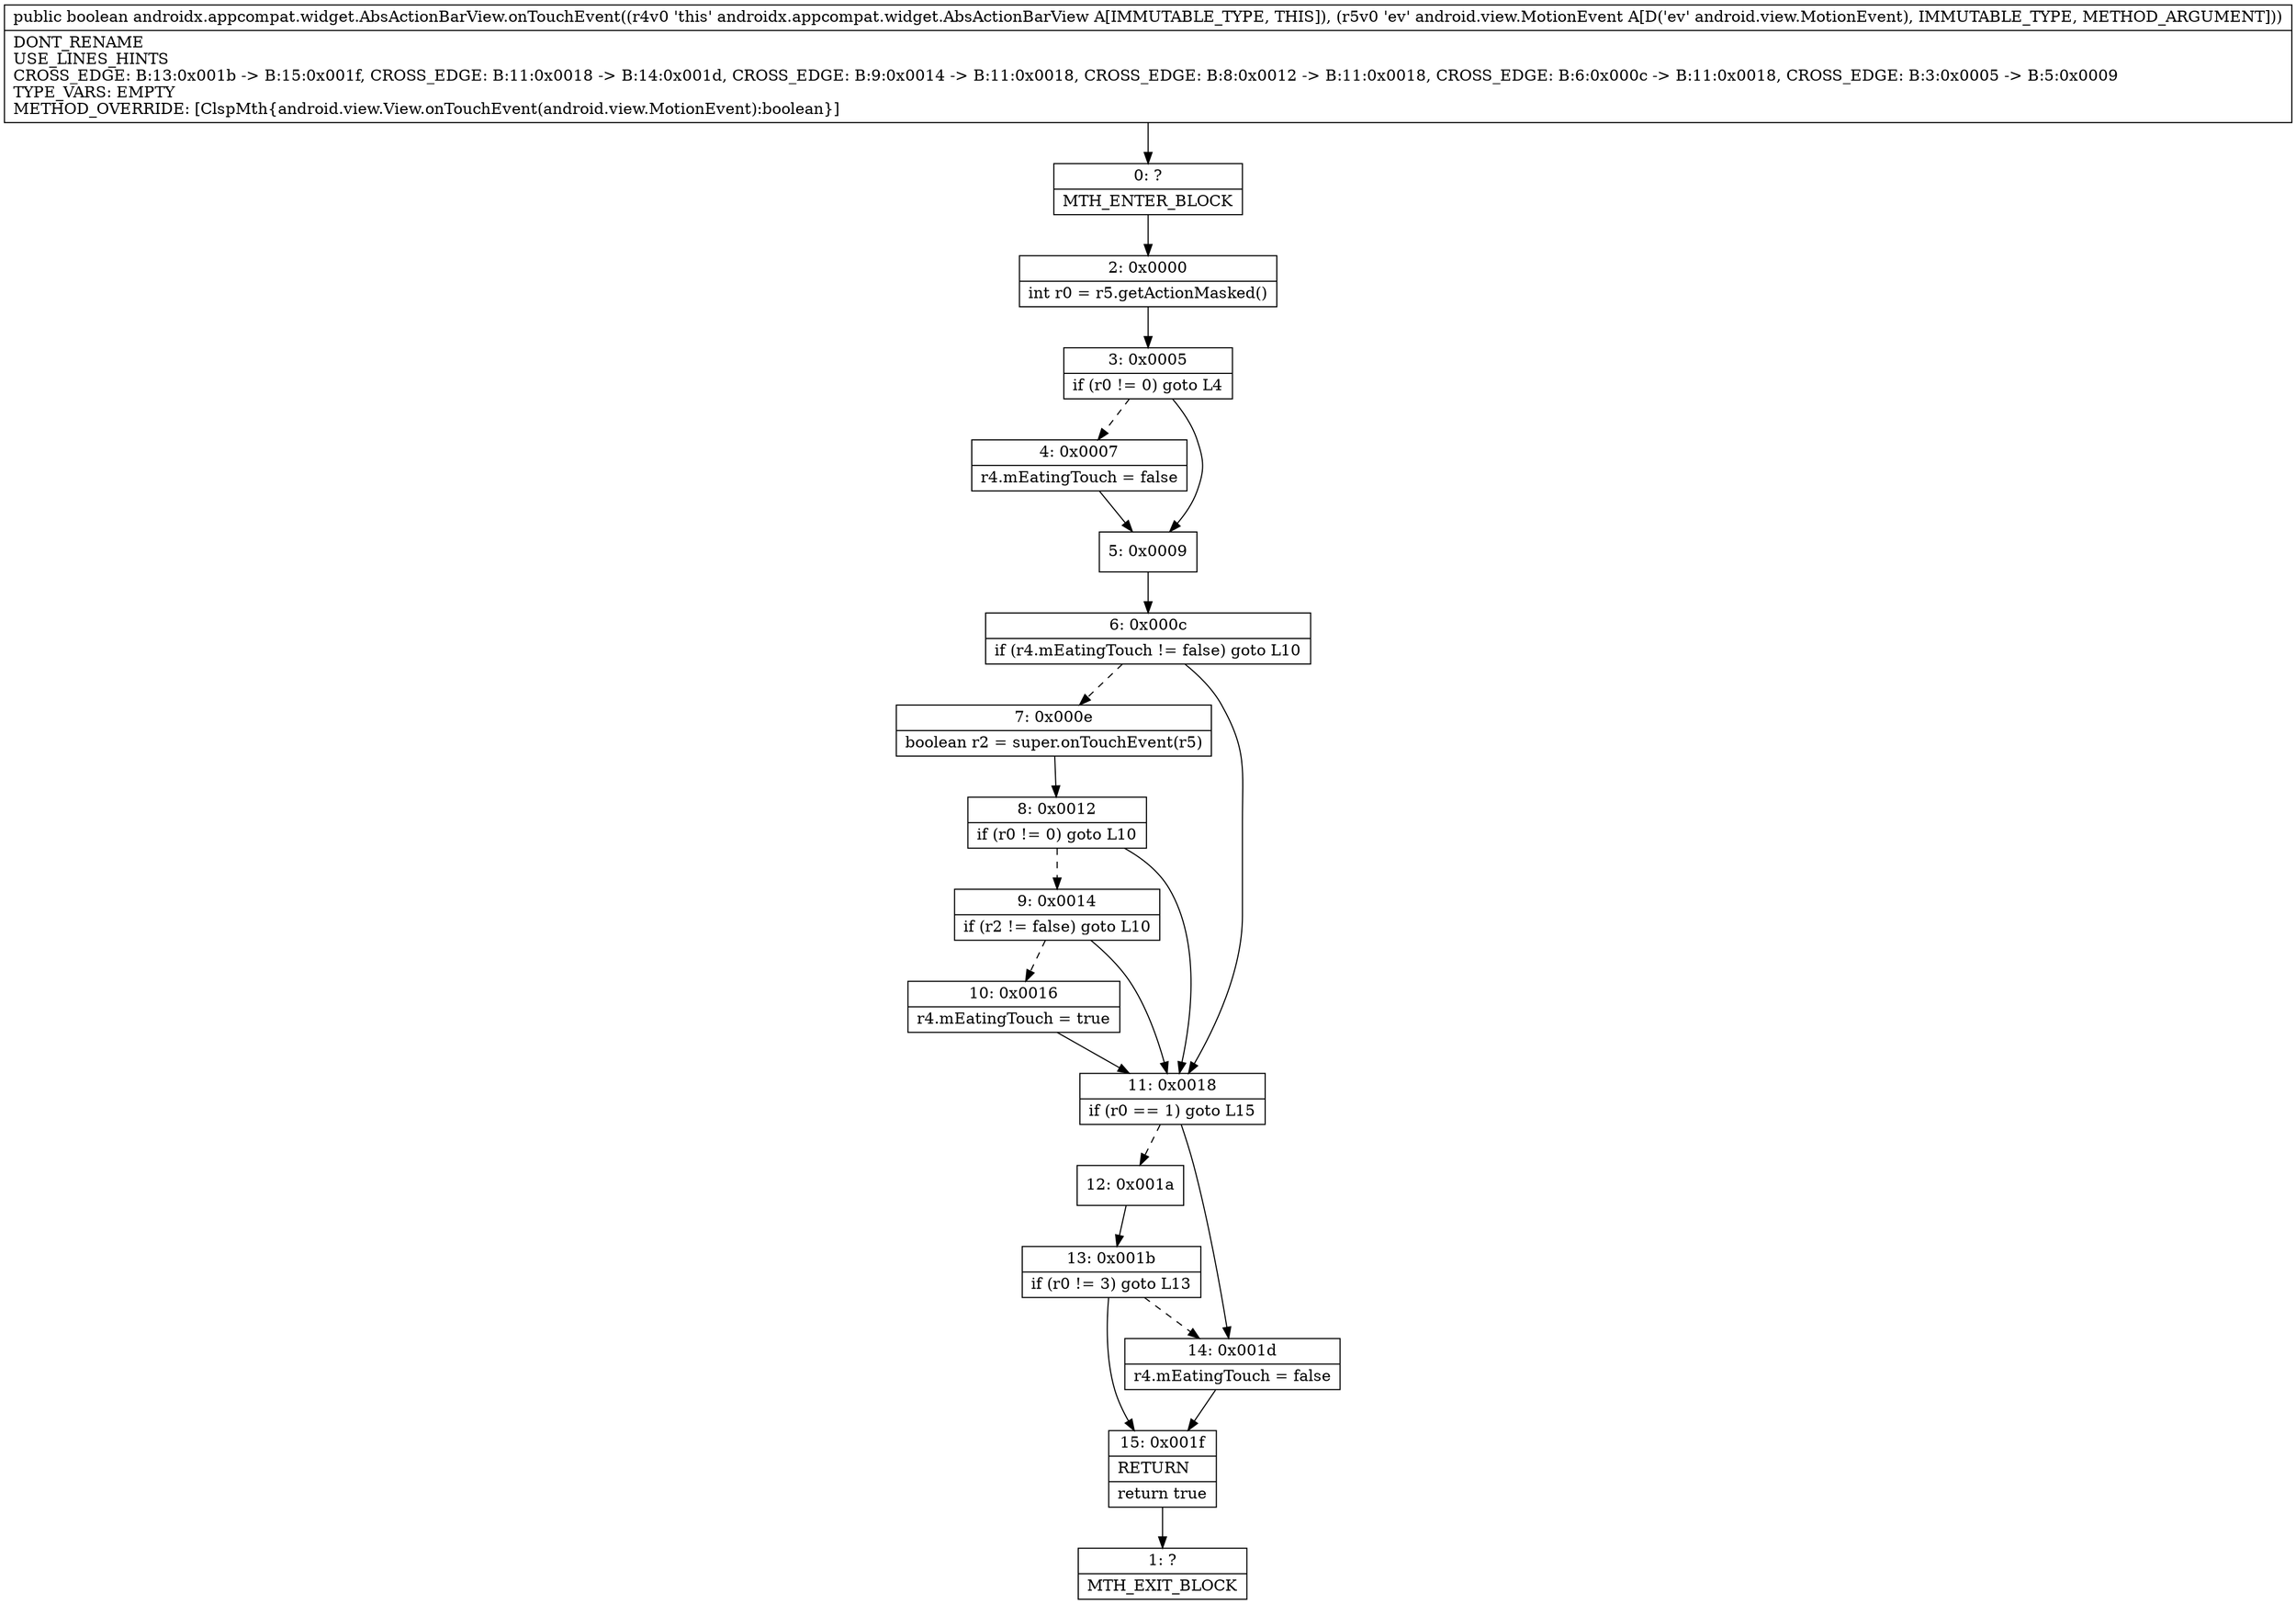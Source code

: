digraph "CFG forandroidx.appcompat.widget.AbsActionBarView.onTouchEvent(Landroid\/view\/MotionEvent;)Z" {
Node_0 [shape=record,label="{0\:\ ?|MTH_ENTER_BLOCK\l}"];
Node_2 [shape=record,label="{2\:\ 0x0000|int r0 = r5.getActionMasked()\l}"];
Node_3 [shape=record,label="{3\:\ 0x0005|if (r0 != 0) goto L4\l}"];
Node_4 [shape=record,label="{4\:\ 0x0007|r4.mEatingTouch = false\l}"];
Node_5 [shape=record,label="{5\:\ 0x0009}"];
Node_6 [shape=record,label="{6\:\ 0x000c|if (r4.mEatingTouch != false) goto L10\l}"];
Node_7 [shape=record,label="{7\:\ 0x000e|boolean r2 = super.onTouchEvent(r5)\l}"];
Node_8 [shape=record,label="{8\:\ 0x0012|if (r0 != 0) goto L10\l}"];
Node_9 [shape=record,label="{9\:\ 0x0014|if (r2 != false) goto L10\l}"];
Node_10 [shape=record,label="{10\:\ 0x0016|r4.mEatingTouch = true\l}"];
Node_11 [shape=record,label="{11\:\ 0x0018|if (r0 == 1) goto L15\l}"];
Node_12 [shape=record,label="{12\:\ 0x001a}"];
Node_13 [shape=record,label="{13\:\ 0x001b|if (r0 != 3) goto L13\l}"];
Node_15 [shape=record,label="{15\:\ 0x001f|RETURN\l|return true\l}"];
Node_1 [shape=record,label="{1\:\ ?|MTH_EXIT_BLOCK\l}"];
Node_14 [shape=record,label="{14\:\ 0x001d|r4.mEatingTouch = false\l}"];
MethodNode[shape=record,label="{public boolean androidx.appcompat.widget.AbsActionBarView.onTouchEvent((r4v0 'this' androidx.appcompat.widget.AbsActionBarView A[IMMUTABLE_TYPE, THIS]), (r5v0 'ev' android.view.MotionEvent A[D('ev' android.view.MotionEvent), IMMUTABLE_TYPE, METHOD_ARGUMENT]))  | DONT_RENAME\lUSE_LINES_HINTS\lCROSS_EDGE: B:13:0x001b \-\> B:15:0x001f, CROSS_EDGE: B:11:0x0018 \-\> B:14:0x001d, CROSS_EDGE: B:9:0x0014 \-\> B:11:0x0018, CROSS_EDGE: B:8:0x0012 \-\> B:11:0x0018, CROSS_EDGE: B:6:0x000c \-\> B:11:0x0018, CROSS_EDGE: B:3:0x0005 \-\> B:5:0x0009\lTYPE_VARS: EMPTY\lMETHOD_OVERRIDE: [ClspMth\{android.view.View.onTouchEvent(android.view.MotionEvent):boolean\}]\l}"];
MethodNode -> Node_0;Node_0 -> Node_2;
Node_2 -> Node_3;
Node_3 -> Node_4[style=dashed];
Node_3 -> Node_5;
Node_4 -> Node_5;
Node_5 -> Node_6;
Node_6 -> Node_7[style=dashed];
Node_6 -> Node_11;
Node_7 -> Node_8;
Node_8 -> Node_9[style=dashed];
Node_8 -> Node_11;
Node_9 -> Node_10[style=dashed];
Node_9 -> Node_11;
Node_10 -> Node_11;
Node_11 -> Node_12[style=dashed];
Node_11 -> Node_14;
Node_12 -> Node_13;
Node_13 -> Node_14[style=dashed];
Node_13 -> Node_15;
Node_15 -> Node_1;
Node_14 -> Node_15;
}

